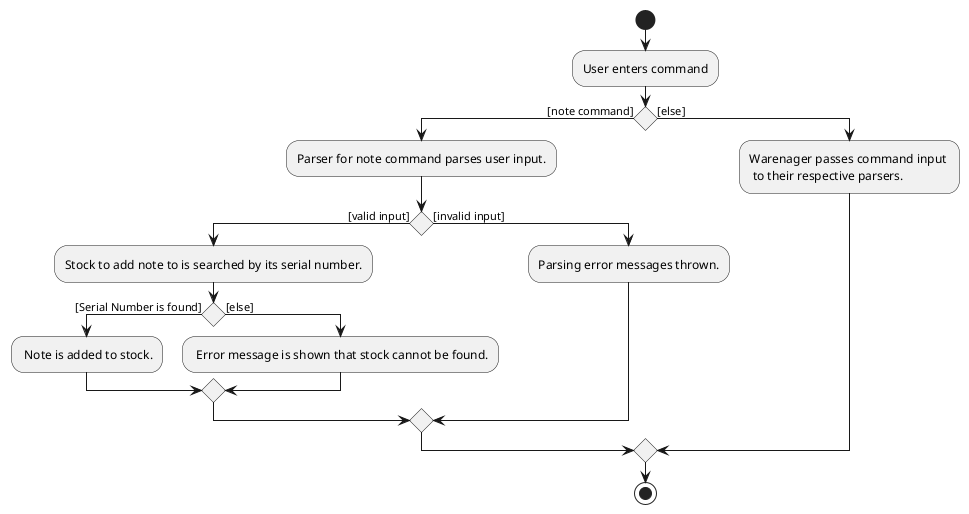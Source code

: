 @startuml
start
:User enters command;

'Since the beta syntax does not support placing the condition outside the
'diamond we place it as the true branch instead.

if () then ([note command])
    :Parser for note command parses user input.;
    if () then ([valid input])
        :Stock to add note to is searched by its serial number.;
        if () then ([Serial Number is found])
            : Note is added to stock.;
        else([else])
            : Error message is shown that stock cannot be found.;
        endif
    else ([invalid input])
        :Parsing error messages thrown.;
    endif
else ([else])
    :Warenager passes command input \n to their respective parsers.;

endif
stop
@enduml
